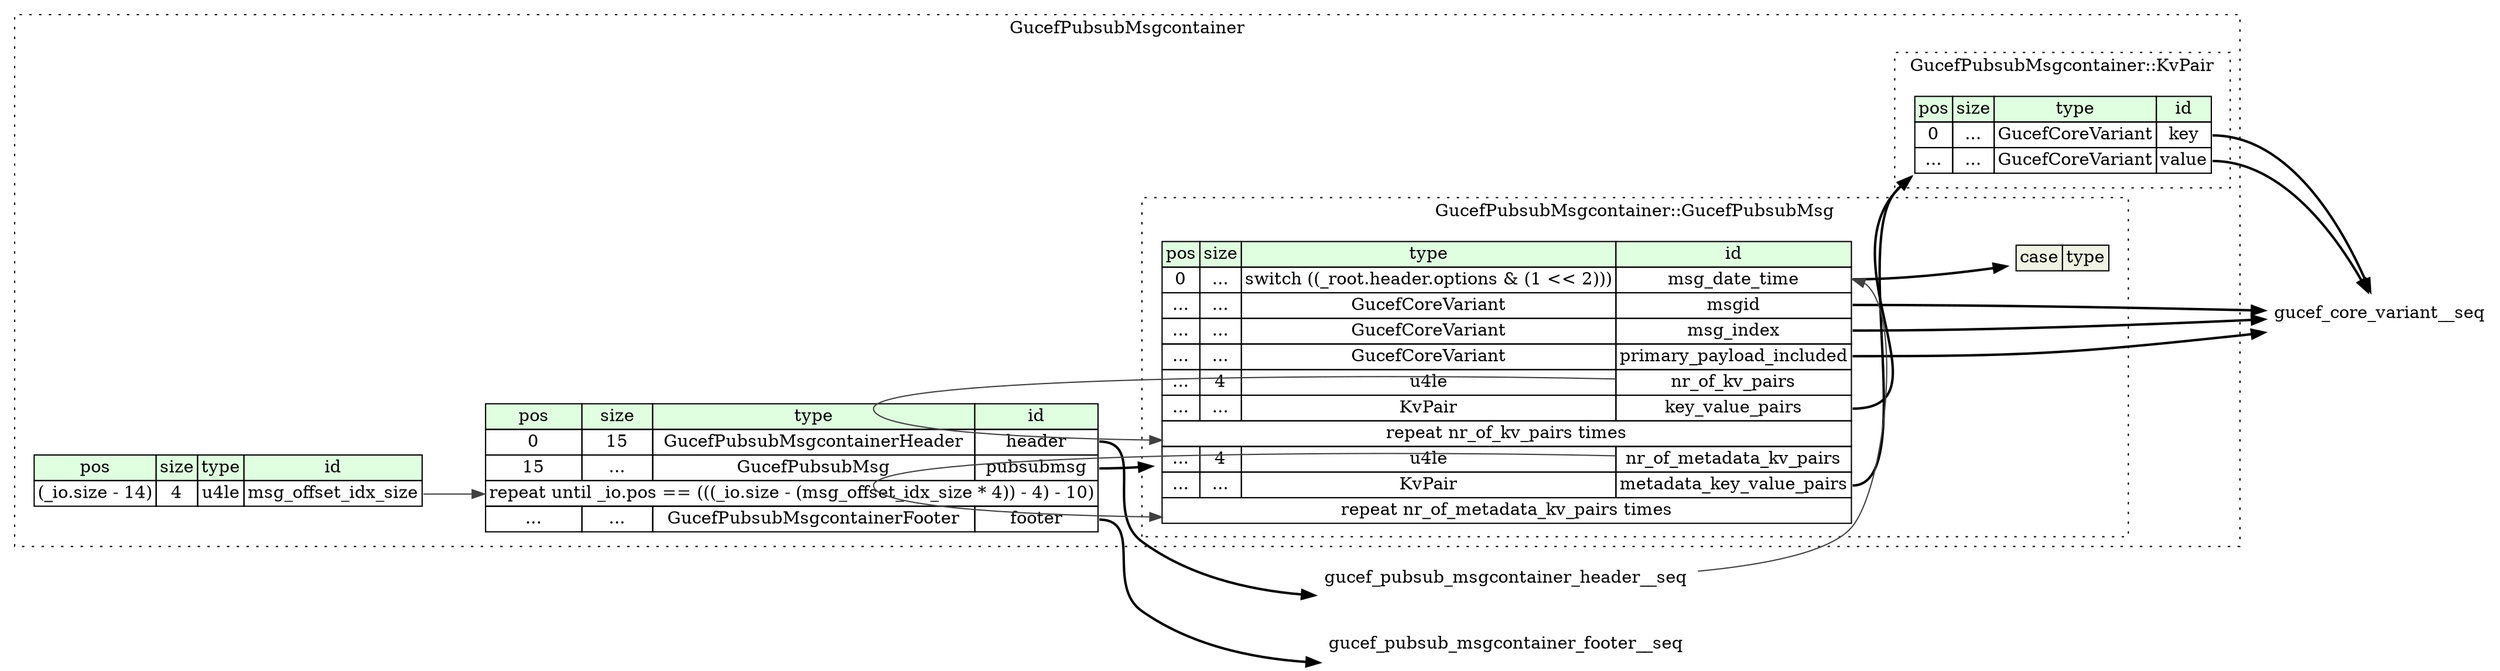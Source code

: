 digraph {
	rankdir=LR;
	node [shape=plaintext];
	subgraph cluster__gucef_pubsub_msgcontainer {
		label="GucefPubsubMsgcontainer";
		graph[style=dotted];

		gucef_pubsub_msgcontainer__seq [label=<<TABLE BORDER="0" CELLBORDER="1" CELLSPACING="0">
			<TR><TD BGCOLOR="#E0FFE0">pos</TD><TD BGCOLOR="#E0FFE0">size</TD><TD BGCOLOR="#E0FFE0">type</TD><TD BGCOLOR="#E0FFE0">id</TD></TR>
			<TR><TD PORT="header_pos">0</TD><TD PORT="header_size">15</TD><TD>GucefPubsubMsgcontainerHeader</TD><TD PORT="header_type">header</TD></TR>
			<TR><TD PORT="pubsubmsg_pos">15</TD><TD PORT="pubsubmsg_size">...</TD><TD>GucefPubsubMsg</TD><TD PORT="pubsubmsg_type">pubsubmsg</TD></TR>
			<TR><TD COLSPAN="4" PORT="pubsubmsg__repeat">repeat until _io.pos == (((_io.size - (msg_offset_idx_size * 4)) - 4) - 10)</TD></TR>
			<TR><TD PORT="footer_pos">...</TD><TD PORT="footer_size">...</TD><TD>GucefPubsubMsgcontainerFooter</TD><TD PORT="footer_type">footer</TD></TR>
		</TABLE>>];
		gucef_pubsub_msgcontainer__inst__msg_offset_idx_size [label=<<TABLE BORDER="0" CELLBORDER="1" CELLSPACING="0">
			<TR><TD BGCOLOR="#E0FFE0">pos</TD><TD BGCOLOR="#E0FFE0">size</TD><TD BGCOLOR="#E0FFE0">type</TD><TD BGCOLOR="#E0FFE0">id</TD></TR>
			<TR><TD PORT="msg_offset_idx_size_pos">(_io.size - 14)</TD><TD PORT="msg_offset_idx_size_size">4</TD><TD>u4le</TD><TD PORT="msg_offset_idx_size_type">msg_offset_idx_size</TD></TR>
		</TABLE>>];
		subgraph cluster__gucef_pubsub_msg {
			label="GucefPubsubMsgcontainer::GucefPubsubMsg";
			graph[style=dotted];

			gucef_pubsub_msg__seq [label=<<TABLE BORDER="0" CELLBORDER="1" CELLSPACING="0">
				<TR><TD BGCOLOR="#E0FFE0">pos</TD><TD BGCOLOR="#E0FFE0">size</TD><TD BGCOLOR="#E0FFE0">type</TD><TD BGCOLOR="#E0FFE0">id</TD></TR>
				<TR><TD PORT="msg_date_time_pos">0</TD><TD PORT="msg_date_time_size">...</TD><TD>switch ((_root.header.options &amp; (1 &lt;&lt; 2)))</TD><TD PORT="msg_date_time_type">msg_date_time</TD></TR>
				<TR><TD PORT="msgid_pos">...</TD><TD PORT="msgid_size">...</TD><TD>GucefCoreVariant</TD><TD PORT="msgid_type">msgid</TD></TR>
				<TR><TD PORT="msg_index_pos">...</TD><TD PORT="msg_index_size">...</TD><TD>GucefCoreVariant</TD><TD PORT="msg_index_type">msg_index</TD></TR>
				<TR><TD PORT="primary_payload_included_pos">...</TD><TD PORT="primary_payload_included_size">...</TD><TD>GucefCoreVariant</TD><TD PORT="primary_payload_included_type">primary_payload_included</TD></TR>
				<TR><TD PORT="nr_of_kv_pairs_pos">...</TD><TD PORT="nr_of_kv_pairs_size">4</TD><TD>u4le</TD><TD PORT="nr_of_kv_pairs_type">nr_of_kv_pairs</TD></TR>
				<TR><TD PORT="key_value_pairs_pos">...</TD><TD PORT="key_value_pairs_size">...</TD><TD>KvPair</TD><TD PORT="key_value_pairs_type">key_value_pairs</TD></TR>
				<TR><TD COLSPAN="4" PORT="key_value_pairs__repeat">repeat nr_of_kv_pairs times</TD></TR>
				<TR><TD PORT="nr_of_metadata_kv_pairs_pos">...</TD><TD PORT="nr_of_metadata_kv_pairs_size">4</TD><TD>u4le</TD><TD PORT="nr_of_metadata_kv_pairs_type">nr_of_metadata_kv_pairs</TD></TR>
				<TR><TD PORT="metadata_key_value_pairs_pos">...</TD><TD PORT="metadata_key_value_pairs_size">...</TD><TD>KvPair</TD><TD PORT="metadata_key_value_pairs_type">metadata_key_value_pairs</TD></TR>
				<TR><TD COLSPAN="4" PORT="metadata_key_value_pairs__repeat">repeat nr_of_metadata_kv_pairs times</TD></TR>
			</TABLE>>];
gucef_pubsub_msg__seq_msg_date_time_switch [label=<<TABLE BORDER="0" CELLBORDER="1" CELLSPACING="0">
	<TR><TD BGCOLOR="#F0F2E4">case</TD><TD BGCOLOR="#F0F2E4">type</TD></TR>
</TABLE>>];
		}
		subgraph cluster__kv_pair {
			label="GucefPubsubMsgcontainer::KvPair";
			graph[style=dotted];

			kv_pair__seq [label=<<TABLE BORDER="0" CELLBORDER="1" CELLSPACING="0">
				<TR><TD BGCOLOR="#E0FFE0">pos</TD><TD BGCOLOR="#E0FFE0">size</TD><TD BGCOLOR="#E0FFE0">type</TD><TD BGCOLOR="#E0FFE0">id</TD></TR>
				<TR><TD PORT="key_pos">0</TD><TD PORT="key_size">...</TD><TD>GucefCoreVariant</TD><TD PORT="key_type">key</TD></TR>
				<TR><TD PORT="value_pos">...</TD><TD PORT="value_size">...</TD><TD>GucefCoreVariant</TD><TD PORT="value_type">value</TD></TR>
			</TABLE>>];
		}
	}
	gucef_pubsub_msgcontainer__seq:header_type -> gucef_pubsub_msgcontainer_header__seq [style=bold];
	gucef_pubsub_msgcontainer__seq:pubsubmsg_type -> gucef_pubsub_msg__seq [style=bold];
	gucef_pubsub_msgcontainer__inst__msg_offset_idx_size:msg_offset_idx_size_type -> gucef_pubsub_msgcontainer__seq:pubsubmsg__repeat [color="#404040"];
	gucef_pubsub_msgcontainer__seq:footer_type -> gucef_pubsub_msgcontainer_footer__seq [style=bold];
	gucef_pubsub_msg__seq:msg_date_time_type -> gucef_pubsub_msg__seq_msg_date_time_switch [style=bold];
	gucef_pubsub_msgcontainer_header__seq:options_type -> gucef_pubsub_msg__seq:msg_date_time_type [color="#404040"];
	gucef_pubsub_msg__seq:msgid_type -> gucef_core_variant__seq [style=bold];
	gucef_pubsub_msg__seq:msg_index_type -> gucef_core_variant__seq [style=bold];
	gucef_pubsub_msg__seq:primary_payload_included_type -> gucef_core_variant__seq [style=bold];
	gucef_pubsub_msg__seq:key_value_pairs_type -> kv_pair__seq [style=bold];
	gucef_pubsub_msg__seq:nr_of_kv_pairs_type -> gucef_pubsub_msg__seq:key_value_pairs__repeat [color="#404040"];
	gucef_pubsub_msg__seq:metadata_key_value_pairs_type -> kv_pair__seq [style=bold];
	gucef_pubsub_msg__seq:nr_of_metadata_kv_pairs_type -> gucef_pubsub_msg__seq:metadata_key_value_pairs__repeat [color="#404040"];
	kv_pair__seq:key_type -> gucef_core_variant__seq [style=bold];
	kv_pair__seq:value_type -> gucef_core_variant__seq [style=bold];
}

